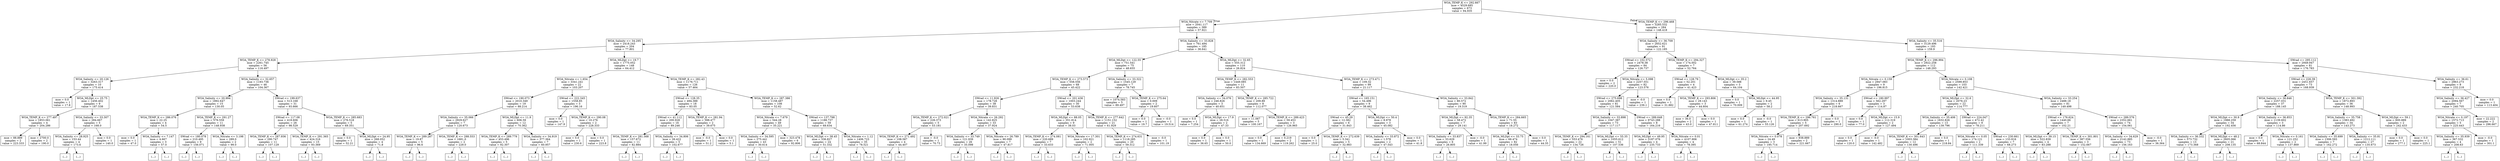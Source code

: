 digraph Tree {
node [shape=box] ;
0 [label="WOA_TEMP_K <= 292.667\nmse = 4529.685\nsamples = 673\nvalue = 94.935"] ;
1 [label="WOA_Nitrate <= 7.709\nmse = 2041.117\nsamples = 389\nvalue = 57.921"] ;
0 -> 1 [labeldistance=2.5, labelangle=45, headlabel="True"] ;
2 [label="WOA_Salinity <= 34.295\nmse = 2418.243\nsamples = 204\nvalue = 77.801"] ;
1 -> 2 ;
3 [label="WOA_TEMP_K <= 278.928\nmse = 2261.745\nsamples = 56\nvalue = 116.497"] ;
2 -> 3 ;
4 [label="WOA_Salinity <= 20.126\nmse = 3263.317\nsamples = 10\nvalue = 175.414"] ;
3 -> 4 ;
5 [label="mse = 0.0\nsamples = 1\nvalue = 17.8"] ;
4 -> 5 ;
6 [label="WOA_MLDpt <= 25.75\nmse = 1456.402\nsamples = 9\nvalue = 187.538"] ;
4 -> 6 ;
7 [label="WOA_TEMP_K <= 277.497\nmse = 1853.061\nsamples = 4\nvalue = 204.286"] ;
6 -> 7 ;
8 [label="mse = 88.889\nsamples = 2\nvalue = 223.333"] ;
7 -> 8 ;
9 [label="mse = 2700.0\nsamples = 2\nvalue = 190.0"] ;
7 -> 9 ;
10 [label="WOA_Salinity <= 33.307\nmse = 284.667\nsamples = 5\nvalue = 168.0"] ;
6 -> 10 ;
11 [label="WOA_Salinity <= 28.925\nmse = 153.44\nsamples = 4\nvalue = 173.6"] ;
10 -> 11 ;
12 [label="(...)"] ;
11 -> 12 ;
13 [label="(...)"] ;
11 -> 13 ;
18 [label="mse = 0.0\nsamples = 1\nvalue = 140.0"] ;
10 -> 18 ;
19 [label="WOA_Salinity <= 32.657\nmse = 1193.736\nsamples = 46\nvalue = 104.367"] ;
3 -> 19 ;
20 [label="WOA_Salinity <= 20.994\nmse = 1892.647\nsamples = 15\nvalue = 130.05"] ;
19 -> 20 ;
21 [label="WOA_TEMP_K <= 286.076\nmse = 22.25\nsamples = 4\nvalue = 54.5"] ;
20 -> 21 ;
22 [label="mse = 0.0\nsamples = 1\nvalue = 47.0"] ;
21 -> 22 ;
23 [label="WOA_Salinity <= 7.147\nmse = 4.667\nsamples = 3\nvalue = 57.0"] ;
21 -> 23 ;
24 [label="(...)"] ;
23 -> 24 ;
25 [label="(...)"] ;
23 -> 25 ;
28 [label="WOA_TEMP_K <= 291.27\nmse = 576.559\nsamples = 11\nvalue = 148.938"] ;
20 -> 28 ;
29 [label="SWrad <= 180.078\nmse = 210.495\nsamples = 9\nvalue = 156.071"] ;
28 -> 29 ;
30 [label="(...)"] ;
29 -> 30 ;
35 [label="(...)"] ;
29 -> 35 ;
42 [label="WOA_Nitrate <= 3.198\nmse = 289.0\nsamples = 2\nvalue = 99.0"] ;
28 -> 42 ;
43 [label="(...)"] ;
42 -> 43 ;
44 [label="(...)"] ;
42 -> 44 ;
45 [label="SWrad <= 199.637\nmse = 513.168\nsamples = 31\nvalue = 93.666"] ;
19 -> 45 ;
46 [label="SWrad <= 117.08\nmse = 418.606\nsamples = 26\nvalue = 98.529"] ;
45 -> 46 ;
47 [label="WOA_TEMP_K <= 287.936\nmse = 290.747\nsamples = 11\nvalue = 107.129"] ;
46 -> 47 ;
48 [label="(...)"] ;
47 -> 48 ;
63 [label="(...)"] ;
47 -> 63 ;
68 [label="WOA_TEMP_K <= 291.365\nmse = 424.316\nsamples = 15\nvalue = 93.369"] ;
46 -> 68 ;
69 [label="(...)"] ;
68 -> 69 ;
94 [label="(...)"] ;
68 -> 94 ;
97 [label="WOA_TEMP_K <= 285.683\nmse = 276.518\nsamples = 5\nvalue = 69.351"] ;
45 -> 97 ;
98 [label="mse = 0.0\nsamples = 1\nvalue = 52.21"] ;
97 -> 98 ;
99 [label="WOA_MLDpt <= 24.95\nmse = 268.052\nsamples = 4\nvalue = 71.8"] ;
97 -> 99 ;
100 [label="(...)"] ;
99 -> 100 ;
101 [label="(...)"] ;
99 -> 101 ;
102 [label="WOA_MLDpt <= 19.7\nmse = 1775.052\nsamples = 148\nvalue = 64.412"] ;
2 -> 102 ;
103 [label="WOA_Nitrate <= 1.654\nmse = 3341.241\nsamples = 22\nvalue = 103.207"] ;
102 -> 103 ;
104 [label="SWrad <= 190.073\nmse = 2010.349\nsamples = 19\nvalue = 88.214"] ;
103 -> 104 ;
105 [label="WOA_Salinity <= 35.066\nmse = 2929.627\nsamples = 7\nvalue = 120.673"] ;
104 -> 105 ;
106 [label="WOA_TEMP_K <= 289.287\nmse = 19.87\nsamples = 5\nvalue = 96.6"] ;
105 -> 106 ;
107 [label="(...)"] ;
106 -> 107 ;
112 [label="(...)"] ;
106 -> 112 ;
113 [label="WOA_TEMP_K <= 288.553\nmse = 1681.0\nsamples = 2\nvalue = 229.0"] ;
105 -> 113 ;
114 [label="(...)"] ;
113 -> 114 ;
115 [label="(...)"] ;
113 -> 115 ;
116 [label="WOA_MLDpt <= 11.9\nmse = 606.59\nsamples = 12\nvalue = 70.362"] ;
104 -> 116 ;
117 [label="WOA_TEMP_K <= 289.779\nmse = 453.496\nsamples = 5\nvalue = 92.307"] ;
116 -> 117 ;
118 [label="(...)"] ;
117 -> 118 ;
123 [label="(...)"] ;
117 -> 123 ;
124 [label="WOA_Salinity <= 34.919\nmse = 377.364\nsamples = 7\nvalue = 60.957"] ;
116 -> 124 ;
125 [label="(...)"] ;
124 -> 125 ;
126 [label="(...)"] ;
124 -> 126 ;
133 [label="SWrad <= 222.345\nmse = 1558.85\nsamples = 3\nvalue = 196.16"] ;
103 -> 133 ;
134 [label="mse = 0.0\nsamples = 1\nvalue = 147.9"] ;
133 -> 134 ;
135 [label="WOA_TEMP_K <= 290.08\nmse = 10.276\nsamples = 2\nvalue = 228.333"] ;
133 -> 135 ;
136 [label="mse = 0.0\nsamples = 1\nvalue = 230.6"] ;
135 -> 136 ;
137 [label="mse = 0.0\nsamples = 1\nvalue = 223.8"] ;
135 -> 137 ;
138 [label="WOA_TEMP_K <= 282.43\nmse = 1176.711\nsamples = 126\nvalue = 57.464"] ;
102 -> 138 ;
139 [label="SWrad <= 128.35\nmse = 494.388\nsamples = 18\nvalue = 83.05"] ;
138 -> 139 ;
140 [label="SWrad <= 41.112\nmse = 200.928\nsamples = 16\nvalue = 89.246"] ;
139 -> 140 ;
141 [label="WOA_TEMP_K <= 281.568\nmse = 157.672\nsamples = 11\nvalue = 82.884"] ;
140 -> 141 ;
142 [label="(...)"] ;
141 -> 142 ;
155 [label="(...)"] ;
141 -> 155 ;
160 [label="WOA_Salinity <= 34.806\nmse = 26.422\nsamples = 5\nvalue = 102.677"] ;
140 -> 160 ;
161 [label="(...)"] ;
160 -> 161 ;
162 [label="(...)"] ;
160 -> 162 ;
163 [label="WOA_TEMP_K <= 281.94\nmse = 398.477\nsamples = 2\nvalue = 39.675"] ;
139 -> 163 ;
164 [label="mse = -0.0\nsamples = 1\nvalue = 51.2"] ;
163 -> 164 ;
165 [label="mse = 0.0\nsamples = 1\nvalue = 5.1"] ;
163 -> 165 ;
166 [label="WOA_TEMP_K <= 287.386\nmse = 1158.487\nsamples = 108\nvalue = 52.62"] ;
138 -> 166 ;
167 [label="WOA_Nitrate <= 7.679\nmse = 544.28\nsamples = 49\nvalue = 35.221"] ;
166 -> 167 ;
168 [label="WOA_Salinity <= 34.595\nmse = 275.441\nsamples = 43\nvalue = 30.614"] ;
167 -> 168 ;
169 [label="(...)"] ;
168 -> 169 ;
176 [label="(...)"] ;
168 -> 176 ;
225 [label="mse = 323.478\nsamples = 6\nvalue = 92.806"] ;
167 -> 225 ;
226 [label="SWrad <= 137.798\nmse = 1188.737\nsamples = 59\nvalue = 68.634"] ;
166 -> 226 ;
227 [label="WOA_MLDpt <= 38.45\nmse = 336.827\nsamples = 24\nvalue = 51.332"] ;
226 -> 227 ;
228 [label="(...)"] ;
227 -> 228 ;
239 [label="(...)"] ;
227 -> 239 ;
272 [label="WOA_Nitrate <= 1.12\nmse = 1406.723\nsamples = 35\nvalue = 78.521"] ;
226 -> 272 ;
273 [label="(...)"] ;
272 -> 273 ;
292 [label="(...)"] ;
272 -> 292 ;
325 [label="WOA_Salinity <= 33.828\nmse = 761.494\nsamples = 185\nvalue = 36.641"] ;
1 -> 325 ;
326 [label="WOA_MLDpt <= 122.55\nmse = 751.541\nsamples = 75\nvalue = 48.655"] ;
325 -> 326 ;
327 [label="WOA_TEMP_K <= 273.573\nmse = 558.556\nsamples = 68\nvalue = 45.422"] ;
326 -> 327 ;
328 [label="SWrad <= 11.926\nmse = 178.728\nsamples = 38\nvalue = 39.831"] ;
327 -> 328 ;
329 [label="WOA_TEMP_K <= 272.021\nmse = 226.373\nsamples = 5\nvalue = 53.181"] ;
328 -> 329 ;
330 [label="WOA_TEMP_K <= 271.492\nmse = 108.587\nsamples = 4\nvalue = 44.407"] ;
329 -> 330 ;
331 [label="(...)"] ;
330 -> 331 ;
332 [label="(...)"] ;
330 -> 332 ;
333 [label="mse = -0.0\nsamples = 1\nvalue = 70.73"] ;
329 -> 333 ;
334 [label="WOA_Nitrate <= 26.292\nmse = 142.825\nsamples = 33\nvalue = 37.924"] ;
328 -> 334 ;
335 [label="WOA_Salinity <= 33.749\nmse = 121.939\nsamples = 26\nvalue = 35.098"] ;
334 -> 335 ;
336 [label="(...)"] ;
335 -> 336 ;
361 [label="(...)"] ;
335 -> 361 ;
364 [label="WOA_Nitrate <= 26.789\nmse = 90.099\nsamples = 7\nvalue = 47.817"] ;
334 -> 364 ;
365 [label="(...)"] ;
364 -> 365 ;
370 [label="(...)"] ;
364 -> 370 ;
377 [label="SWrad <= 201.436\nmse = 1003.244\nsamples = 30\nvalue = 53.638"] ;
327 -> 377 ;
378 [label="WOA_MLDpt <= 88.05\nmse = 351.814\nsamples = 9\nvalue = 38.03"] ;
377 -> 378 ;
379 [label="WOA_TEMP_K <= 274.081\nmse = 220.689\nsamples = 7\nvalue = 33.633"] ;
378 -> 379 ;
380 [label="(...)"] ;
379 -> 380 ;
381 [label="(...)"] ;
379 -> 381 ;
392 [label="WOA_Nitrate <= 17.301\nmse = 102.921\nsamples = 2\nvalue = 71.005"] ;
378 -> 392 ;
393 [label="(...)"] ;
392 -> 393 ;
394 [label="(...)"] ;
392 -> 394 ;
395 [label="WOA_TEMP_K <= 277.642\nmse = 1151.152\nsamples = 21\nvalue = 61.929"] ;
377 -> 395 ;
396 [label="WOA_TEMP_K <= 274.631\nmse = 1118.285\nsamples = 20\nvalue = 59.312"] ;
395 -> 396 ;
397 [label="(...)"] ;
396 -> 397 ;
408 [label="(...)"] ;
396 -> 408 ;
409 [label="mse = -0.0\nsamples = 1\nvalue = 101.19"] ;
395 -> 409 ;
410 [label="WOA_Salinity <= 33.322\nmse = 1545.129\nsamples = 7\nvalue = 78.745"] ;
326 -> 410 ;
411 [label="mse = 1074.583\nsamples = 5\nvalue = 89.497"] ;
410 -> 411 ;
412 [label="WOA_TEMP_K <= 275.64\nmse = 0.009\nsamples = 2\nvalue = 19.607"] ;
410 -> 412 ;
413 [label="mse = 0.0\nsamples = 1\nvalue = 19.7"] ;
412 -> 413 ;
414 [label="mse = -0.0\nsamples = 1\nvalue = 19.514"] ;
412 -> 414 ;
415 [label="WOA_MLDpt <= 32.65\nmse = 555.312\nsamples = 110\nvalue = 26.824"] ;
325 -> 415 ;
416 [label="WOA_TEMP_K <= 282.553\nmse = 1449.085\nsamples = 11\nvalue = 83.507"] ;
415 -> 416 ;
417 [label="WOA_Salinity <= 34.076\nmse = 246.826\nsamples = 3\nvalue = 40.651"] ;
416 -> 417 ;
418 [label="mse = 0.0\nsamples = 1\nvalue = 7.254"] ;
417 -> 418 ;
419 [label="WOA_MLDpt <= 17.9\nmse = 28.516\nsamples = 2\nvalue = 47.33"] ;
417 -> 419 ;
420 [label="mse = 0.0\nsamples = 1\nvalue = 36.65"] ;
419 -> 420 ;
421 [label="mse = 0.0\nsamples = 1\nvalue = 50.0"] ;
419 -> 421 ;
422 [label="WOA_TEMP_K <= 285.722\nmse = 209.89\nsamples = 8\nvalue = 112.077"] ;
416 -> 422 ;
423 [label="mse = 11.067\nsamples = 5\nvalue = 100.167"] ;
422 -> 423 ;
424 [label="WOA_TEMP_K <= 289.423\nmse = 59.453\nsamples = 3\nvalue = 126.965"] ;
422 -> 424 ;
425 [label="mse = 0.0\nsamples = 1\nvalue = 134.669"] ;
424 -> 425 ;
426 [label="mse = 0.219\nsamples = 2\nvalue = 119.262"] ;
424 -> 426 ;
427 [label="WOA_TEMP_K <= 273.471\nmse = 109.32\nsamples = 99\nvalue = 21.117"] ;
415 -> 427 ;
428 [label="SWrad <= 165.151\nmse = 54.496\nsamples = 9\nvalue = 38.462"] ;
427 -> 428 ;
429 [label="SWrad <= 45.29\nmse = 12.382\nsamples = 6\nvalue = 31.843"] ;
428 -> 429 ;
430 [label="mse = 0.0\nsamples = 1\nvalue = 25.0"] ;
429 -> 430 ;
431 [label="WOA_TEMP_K <= 272.639\nmse = 5.341\nsamples = 5\nvalue = 32.983"] ;
429 -> 431 ;
432 [label="(...)"] ;
431 -> 432 ;
435 [label="(...)"] ;
431 -> 435 ;
440 [label="WOA_MLDpt <= 50.4\nmse = 8.978\nsamples = 3\nvalue = 45.082"] ;
428 -> 440 ;
441 [label="WOA_Salinity <= 33.872\nmse = 1.578\nsamples = 2\nvalue = 47.543"] ;
440 -> 441 ;
442 [label="(...)"] ;
441 -> 442 ;
443 [label="(...)"] ;
441 -> 443 ;
444 [label="mse = 0.0\nsamples = 1\nvalue = 41.8"] ;
440 -> 444 ;
445 [label="WOA_Salinity <= 33.842\nmse = 80.572\nsamples = 90\nvalue = 19.319"] ;
427 -> 445 ;
446 [label="WOA_MLDpt <= 92.35\nmse = 58.472\nsamples = 7\nvalue = 29.141"] ;
445 -> 446 ;
447 [label="WOA_Salinity <= 33.837\nmse = 33.629\nsamples = 6\nvalue = 26.805"] ;
446 -> 447 ;
448 [label="(...)"] ;
447 -> 448 ;
455 [label="(...)"] ;
447 -> 455 ;
458 [label="mse = -0.0\nsamples = 1\nvalue = 41.99"] ;
446 -> 458 ;
459 [label="WOA_TEMP_K <= 284.665\nmse = 71.55\nsamples = 83\nvalue = 18.272"] ;
445 -> 459 ;
460 [label="WOA_MLDpt <= 33.75\nmse = 66.474\nsamples = 82\nvalue = 18.056"] ;
459 -> 460 ;
461 [label="(...)"] ;
460 -> 461 ;
462 [label="(...)"] ;
460 -> 462 ;
567 [label="mse = 0.0\nsamples = 1\nvalue = 44.35"] ;
459 -> 567 ;
568 [label="WOA_TEMP_K <= 296.468\nmse = 3285.532\nsamples = 284\nvalue = 148.418"] ;
0 -> 568 [labeldistance=2.5, labelangle=-45, headlabel="False"] ;
569 [label="WOA_Salinity <= 36.709\nmse = 2652.621\nsamples = 91\nvalue = 122.185"] ;
568 -> 569 ;
570 [label="SWrad <= 102.572\nmse = 2478.38\nsamples = 84\nvalue = 126.737"] ;
569 -> 570 ;
571 [label="mse = 0.0\nsamples = 2\nvalue = 220.0"] ;
570 -> 571 ;
572 [label="WOA_Nitrate <= 5.098\nmse = 2257.551\nsamples = 82\nvalue = 123.576"] ;
570 -> 572 ;
573 [label="SWrad <= 275.698\nmse = 2062.405\nsamples = 81\nvalue = 121.584"] ;
572 -> 573 ;
574 [label="WOA_Salinity <= 33.898\nmse = 1047.387\nsamples = 73\nvalue = 117.117"] ;
573 -> 574 ;
575 [label="WOA_TEMP_K <= 294.161\nmse = 553.476\nsamples = 22\nvalue = 134.726"] ;
574 -> 575 ;
576 [label="(...)"] ;
575 -> 576 ;
581 [label="(...)"] ;
575 -> 581 ;
602 [label="WOA_MLDpt <= 55.35\nmse = 1055.612\nsamples = 51\nvalue = 107.536"] ;
574 -> 602 ;
603 [label="(...)"] ;
602 -> 603 ;
652 [label="(...)"] ;
602 -> 652 ;
683 [label="SWrad <= 289.648\nmse = 9743.288\nsamples = 8\nvalue = 164.216"] ;
573 -> 683 ;
684 [label="WOA_MLDpt <= 49.95\nmse = 3187.076\nsamples = 4\nvalue = 235.733"] ;
683 -> 684 ;
685 [label="(...)"] ;
684 -> 685 ;
688 [label="(...)"] ;
684 -> 688 ;
689 [label="WOA_Nitrate <= 0.01\nmse = 4107.906\nsamples = 4\nvalue = 78.395"] ;
683 -> 689 ;
690 [label="(...)"] ;
689 -> 690 ;
693 [label="(...)"] ;
689 -> 693 ;
696 [label="mse = -0.0\nsamples = 1\nvalue = 239.1"] ;
572 -> 696 ;
697 [label="WOA_TEMP_K <= 294.327\nmse = 174.502\nsamples = 7\nvalue = 52.764"] ;
569 -> 697 ;
698 [label="SWrad <= 128.79\nmse = 52.201\nsamples = 4\nvalue = 41.423"] ;
697 -> 698 ;
699 [label="mse = 0.0\nsamples = 1\nvalue = 31.882"] ;
698 -> 699 ;
700 [label="WOA_TEMP_K <= 293.806\nmse = 29.143\nsamples = 3\nvalue = 44.604"] ;
698 -> 700 ;
701 [label="mse = 36.0\nsamples = 2\nvalue = 43.0"] ;
700 -> 701 ;
702 [label="mse = 0.0\nsamples = 1\nvalue = 47.811"] ;
700 -> 702 ;
703 [label="WOA_MLDpt <= 35.2\nmse = 39.588\nsamples = 3\nvalue = 64.104"] ;
697 -> 703 ;
704 [label="mse = 0.0\nsamples = 1\nvalue = 70.009"] ;
703 -> 704 ;
705 [label="WOA_MLDpt <= 44.95\nmse = 9.45\nsamples = 2\nvalue = 58.2"] ;
703 -> 705 ;
706 [label="mse = 0.0\nsamples = 1\nvalue = 61.274"] ;
705 -> 706 ;
707 [label="mse = -0.0\nsamples = 1\nvalue = 55.126"] ;
705 -> 707 ;
708 [label="WOA_Salinity <= 35.516\nmse = 3129.496\nsamples = 193\nvalue = 159.9"] ;
568 -> 708 ;
709 [label="WOA_TEMP_K <= 296.994\nmse = 2922.258\nsamples = 112\nvalue = 148.293"] ;
708 -> 709 ;
710 [label="WOA_Nitrate <= 0.159\nmse = 2947.083\nsamples = 9\nvalue = 196.815"] ;
709 -> 710 ;
711 [label="WOA_Salinity <= 35.131\nmse = 1314.889\nsamples = 6\nvalue = 218.667"] ;
710 -> 711 ;
712 [label="WOA_TEMP_K <= 296.761\nmse = 613.905\nsamples = 5\nvalue = 207.692"] ;
711 -> 712 ;
713 [label="WOA_Nitrate <= 0.078\nmse = 24.49\nsamples = 3\nvalue = 195.714"] ;
712 -> 713 ;
714 [label="(...)"] ;
713 -> 714 ;
715 [label="(...)"] ;
713 -> 715 ;
716 [label="mse = 938.889\nsamples = 2\nvalue = 221.667"] ;
712 -> 716 ;
717 [label="mse = 0.0\nsamples = 1\nvalue = 290.0"] ;
711 -> 717 ;
718 [label="SWrad <= 180.997\nmse = 562.297\nsamples = 3\nvalue = 114.87"] ;
710 -> 718 ;
719 [label="mse = 0.0\nsamples = 1\nvalue = 77.0"] ;
718 -> 719 ;
720 [label="WOA_MLDpt <= 15.9\nmse = 112.319\nsamples = 2\nvalue = 127.494"] ;
718 -> 720 ;
721 [label="mse = 0.0\nsamples = 1\nvalue = 120.0"] ;
720 -> 721 ;
722 [label="mse = -0.0\nsamples = 1\nvalue = 142.482"] ;
720 -> 722 ;
723 [label="WOA_Nitrate <= 0.108\nmse = 2599.853\nsamples = 103\nvalue = 142.421"] ;
709 -> 723 ;
724 [label="WOA_MLDpt <= 32.6\nmse = 2076.23\nsamples = 22\nvalue = 114.777"] ;
723 -> 724 ;
725 [label="WOA_Salinity <= 35.406\nmse = 1632.826\nsamples = 13\nvalue = 139.796"] ;
724 -> 725 ;
726 [label="WOA_TEMP_K <= 301.643\nmse = 1003.384\nsamples = 12\nvalue = 130.496"] ;
725 -> 726 ;
727 [label="(...)"] ;
726 -> 727 ;
748 [label="(...)"] ;
726 -> 748 ;
749 [label="mse = 0.0\nsamples = 1\nvalue = 218.84"] ;
725 -> 749 ;
750 [label="SWrad <= 224.047\nmse = 472.42\nsamples = 9\nvalue = 78.211"] ;
724 -> 750 ;
751 [label="WOA_Nitrate <= 0.05\nmse = 174.121\nsamples = 2\nvalue = 111.339"] ;
750 -> 751 ;
752 [label="(...)"] ;
751 -> 752 ;
753 [label="(...)"] ;
751 -> 753 ;
754 [label="SWrad <= 230.661\nmse = 133.916\nsamples = 7\nvalue = 68.273"] ;
750 -> 754 ;
755 [label="(...)"] ;
754 -> 755 ;
756 [label="(...)"] ;
754 -> 756 ;
767 [label="WOA_Salinity <= 33.254\nmse = 2488.18\nsamples = 81\nvalue = 149.498"] ;
723 -> 767 ;
768 [label="SWrad <= 176.624\nmse = 1440.66\nsamples = 7\nvalue = 102.21"] ;
767 -> 768 ;
769 [label="WOA_MLDpt <= 39.15\nmse = 522.839\nsamples = 4\nvalue = 83.288"] ;
768 -> 769 ;
770 [label="(...)"] ;
769 -> 770 ;
773 [label="(...)"] ;
769 -> 773 ;
774 [label="WOA_TEMP_K <= 301.801\nmse = 387.556\nsamples = 3\nvalue = 152.667"] ;
768 -> 774 ;
775 [label="(...)"] ;
774 -> 775 ;
778 [label="(...)"] ;
774 -> 778 ;
779 [label="SWrad <= 289.576\nmse = 2352.661\nsamples = 74\nvalue = 154.061"] ;
767 -> 779 ;
780 [label="WOA_Salinity <= 34.629\nmse = 2142.885\nsamples = 73\nvalue = 156.163"] ;
779 -> 780 ;
781 [label="(...)"] ;
780 -> 781 ;
852 [label="(...)"] ;
780 -> 852 ;
885 [label="mse = -0.0\nsamples = 1\nvalue = 36.364"] ;
779 -> 885 ;
886 [label="SWrad <= 295.112\nmse = 2949.947\nsamples = 81\nvalue = 176.783"] ;
708 -> 886 ;
887 [label="SWrad <= 226.39\nmse = 2451.657\nsamples = 73\nvalue = 168.939"] ;
886 -> 887 ;
888 [label="WOA_Salinity <= 36.846\nmse = 2257.031\nsamples = 37\nvalue = 188.145"] ;
887 -> 888 ;
889 [label="WOA_MLDpt <= 30.9\nmse = 1988.259\nsamples = 34\nvalue = 192.456"] ;
888 -> 889 ;
890 [label="WOA_Salinity <= 36.332\nmse = 573.732\nsamples = 13\nvalue = 173.368"] ;
889 -> 890 ;
891 [label="(...)"] ;
890 -> 891 ;
896 [label="(...)"] ;
890 -> 896 ;
899 [label="WOA_MLDpt <= 48.2\nmse = 2605.066\nsamples = 21\nvalue = 208.135"] ;
889 -> 899 ;
900 [label="(...)"] ;
899 -> 900 ;
909 [label="(...)"] ;
899 -> 909 ;
918 [label="WOA_Salinity <= 36.853\nmse = 1139.602\nsamples = 3\nvalue = 114.86"] ;
888 -> 918 ;
919 [label="mse = 0.0\nsamples = 1\nvalue = 68.844"] ;
918 -> 919 ;
920 [label="WOA_Nitrate <= 0.161\nmse = 121.252\nsamples = 2\nvalue = 137.869"] ;
918 -> 920 ;
921 [label="(...)"] ;
920 -> 921 ;
922 [label="(...)"] ;
920 -> 922 ;
923 [label="WOA_TEMP_K <= 301.392\nmse = 1872.893\nsamples = 36\nvalue = 148.993"] ;
887 -> 923 ;
924 [label="WOA_Salinity <= 35.758\nmse = 1383.492\nsamples = 34\nvalue = 143.273"] ;
923 -> 924 ;
925 [label="WOA_Salinity <= 35.699\nmse = 1306.593\nsamples = 7\nvalue = 162.272"] ;
924 -> 925 ;
926 [label="(...)"] ;
925 -> 926 ;
937 [label="(...)"] ;
925 -> 937 ;
938 [label="WOA_Salinity <= 35.81\nmse = 1212.111\nsamples = 27\nvalue = 135.673"] ;
924 -> 938 ;
939 [label="(...)"] ;
938 -> 939 ;
940 [label="(...)"] ;
938 -> 940 ;
985 [label="WOA_MLDpt <= 59.1\nmse = 600.889\nsamples = 2\nvalue = 242.433"] ;
923 -> 985 ;
986 [label="mse = 0.0\nsamples = 1\nvalue = 277.1"] ;
985 -> 986 ;
987 [label="mse = 0.0\nsamples = 1\nvalue = 225.1"] ;
985 -> 987 ;
988 [label="WOA_Salinity <= 36.61\nmse = 2963.273\nsamples = 8\nvalue = 232.218"] ;
886 -> 988 ;
989 [label="WOA_Salinity <= 36.427\nmse = 2094.567\nsamples = 7\nvalue = 240.705"] ;
988 -> 989 ;
990 [label="WOA_Nitrate <= 0.197\nmse = 1572.713\nsamples = 5\nvalue = 225.443"] ;
989 -> 990 ;
991 [label="WOA_Salinity <= 35.939\nmse = 367.532\nsamples = 4\nvalue = 208.63"] ;
990 -> 991 ;
992 [label="(...)"] ;
991 -> 992 ;
995 [label="(...)"] ;
991 -> 995 ;
998 [label="mse = -0.0\nsamples = 1\nvalue = 301.1"] ;
990 -> 998 ;
999 [label="mse = 22.222\nsamples = 2\nvalue = 296.667"] ;
989 -> 999 ;
1000 [label="mse = 0.0\nsamples = 1\nvalue = 113.404"] ;
988 -> 1000 ;
}